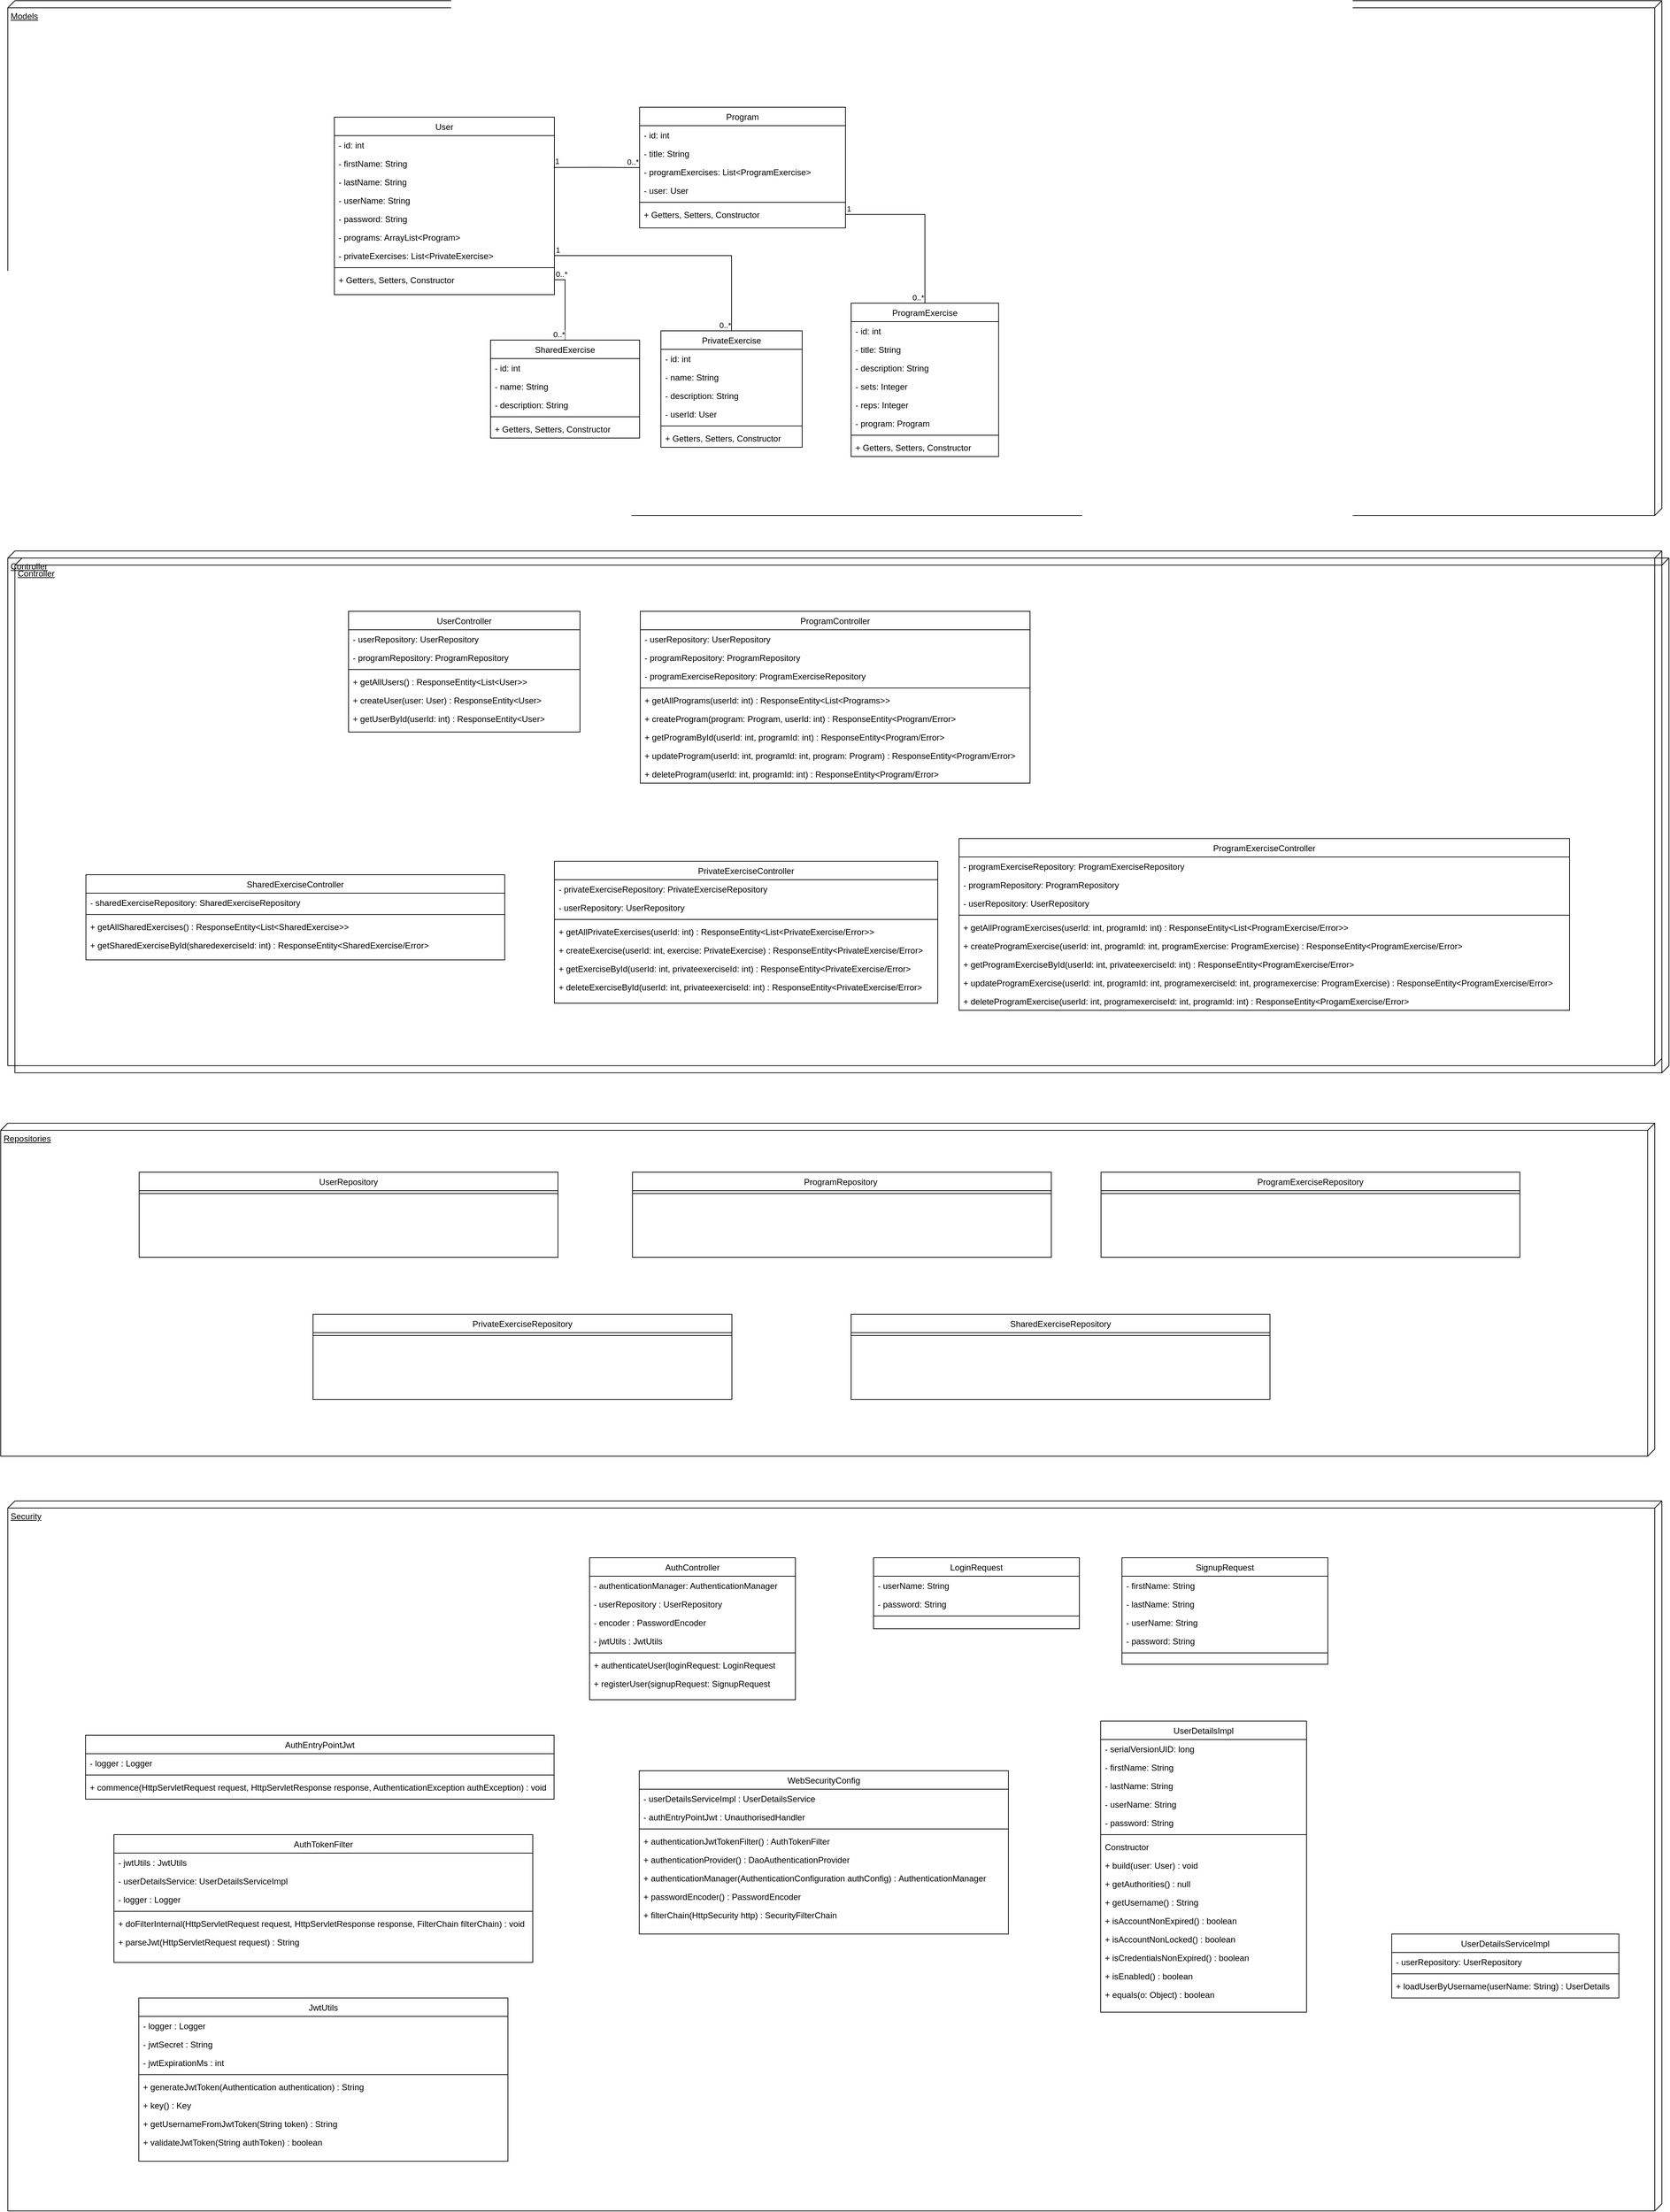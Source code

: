 <mxfile version="24.0.7" type="device">
  <diagram id="C5RBs43oDa-KdzZeNtuy" name="Page-1">
    <mxGraphModel dx="6616" dy="3435" grid="1" gridSize="10" guides="1" tooltips="1" connect="1" arrows="1" fold="1" page="1" pageScale="1" pageWidth="827" pageHeight="1169" math="0" shadow="0">
      <root>
        <mxCell id="WIyWlLk6GJQsqaUBKTNV-0" />
        <mxCell id="WIyWlLk6GJQsqaUBKTNV-1" parent="WIyWlLk6GJQsqaUBKTNV-0" />
        <mxCell id="6sqb8Nlc75joxf_BStCn-27" value="Controller" style="verticalAlign=top;align=left;spacingTop=8;spacingLeft=2;spacingRight=12;shape=cube;size=10;direction=south;fontStyle=4;html=1;whiteSpace=wrap;gradientColor=none;fillColor=none;" parent="WIyWlLk6GJQsqaUBKTNV-1" vertex="1">
          <mxGeometry x="-510" y="585" width="2330" height="725" as="geometry" />
        </mxCell>
        <mxCell id="zkfFHV4jXpPFQw0GAbJ--0" value="User" style="swimlane;fontStyle=0;align=center;verticalAlign=top;childLayout=stackLayout;horizontal=1;startSize=26;horizontalStack=0;resizeParent=1;resizeLast=0;collapsible=1;marginBottom=0;rounded=0;shadow=0;strokeWidth=1;" parent="WIyWlLk6GJQsqaUBKTNV-1" vertex="1">
          <mxGeometry x="-50" y="-26" width="310" height="250" as="geometry">
            <mxRectangle x="230" y="140" width="160" height="26" as="alternateBounds" />
          </mxGeometry>
        </mxCell>
        <mxCell id="7rGutO4EPjrT6Qz96lh6-9" value="- id: int" style="text;align=left;verticalAlign=top;spacingLeft=4;spacingRight=4;overflow=hidden;rotatable=0;points=[[0,0.5],[1,0.5]];portConstraint=eastwest;" vertex="1" parent="zkfFHV4jXpPFQw0GAbJ--0">
          <mxGeometry y="26" width="310" height="26" as="geometry" />
        </mxCell>
        <mxCell id="7rGutO4EPjrT6Qz96lh6-13" value="- firstName: String" style="text;align=left;verticalAlign=top;spacingLeft=4;spacingRight=4;overflow=hidden;rotatable=0;points=[[0,0.5],[1,0.5]];portConstraint=eastwest;" vertex="1" parent="zkfFHV4jXpPFQw0GAbJ--0">
          <mxGeometry y="52" width="310" height="26" as="geometry" />
        </mxCell>
        <mxCell id="7rGutO4EPjrT6Qz96lh6-14" value="- lastName: String" style="text;align=left;verticalAlign=top;spacingLeft=4;spacingRight=4;overflow=hidden;rotatable=0;points=[[0,0.5],[1,0.5]];portConstraint=eastwest;" vertex="1" parent="zkfFHV4jXpPFQw0GAbJ--0">
          <mxGeometry y="78" width="310" height="26" as="geometry" />
        </mxCell>
        <mxCell id="6sqb8Nlc75joxf_BStCn-1" value="- userName: String" style="text;align=left;verticalAlign=top;spacingLeft=4;spacingRight=4;overflow=hidden;rotatable=0;points=[[0,0.5],[1,0.5]];portConstraint=eastwest;" parent="zkfFHV4jXpPFQw0GAbJ--0" vertex="1">
          <mxGeometry y="104" width="310" height="26" as="geometry" />
        </mxCell>
        <mxCell id="6sqb8Nlc75joxf_BStCn-2" value="- password: String" style="text;align=left;verticalAlign=top;spacingLeft=4;spacingRight=4;overflow=hidden;rotatable=0;points=[[0,0.5],[1,0.5]];portConstraint=eastwest;rounded=0;shadow=0;html=0;" parent="zkfFHV4jXpPFQw0GAbJ--0" vertex="1">
          <mxGeometry y="130" width="310" height="26" as="geometry" />
        </mxCell>
        <mxCell id="zkfFHV4jXpPFQw0GAbJ--2" value="- programs: ArrayList&lt;Program&gt;" style="text;align=left;verticalAlign=top;spacingLeft=4;spacingRight=4;overflow=hidden;rotatable=0;points=[[0,0.5],[1,0.5]];portConstraint=eastwest;rounded=0;shadow=0;html=0;" parent="zkfFHV4jXpPFQw0GAbJ--0" vertex="1">
          <mxGeometry y="156" width="310" height="26" as="geometry" />
        </mxCell>
        <mxCell id="6sqb8Nlc75joxf_BStCn-5" value="- privateExercises: List&lt;PrivateExercise&gt;" style="text;align=left;verticalAlign=top;spacingLeft=4;spacingRight=4;overflow=hidden;rotatable=0;points=[[0,0.5],[1,0.5]];portConstraint=eastwest;rounded=0;shadow=0;html=0;" parent="zkfFHV4jXpPFQw0GAbJ--0" vertex="1">
          <mxGeometry y="182" width="310" height="26" as="geometry" />
        </mxCell>
        <mxCell id="zkfFHV4jXpPFQw0GAbJ--4" value="" style="line;html=1;strokeWidth=1;align=left;verticalAlign=middle;spacingTop=-1;spacingLeft=3;spacingRight=3;rotatable=0;labelPosition=right;points=[];portConstraint=eastwest;" parent="zkfFHV4jXpPFQw0GAbJ--0" vertex="1">
          <mxGeometry y="208" width="310" height="8" as="geometry" />
        </mxCell>
        <mxCell id="zkfFHV4jXpPFQw0GAbJ--5" value="+ Getters, Setters, Constructor" style="text;align=left;verticalAlign=top;spacingLeft=4;spacingRight=4;overflow=hidden;rotatable=0;points=[[0,0.5],[1,0.5]];portConstraint=eastwest;" parent="zkfFHV4jXpPFQw0GAbJ--0" vertex="1">
          <mxGeometry y="216" width="310" height="26" as="geometry" />
        </mxCell>
        <mxCell id="zkfFHV4jXpPFQw0GAbJ--6" value="PrivateExercise" style="swimlane;fontStyle=0;align=center;verticalAlign=top;childLayout=stackLayout;horizontal=1;startSize=26;horizontalStack=0;resizeParent=1;resizeLast=0;collapsible=1;marginBottom=0;rounded=0;shadow=0;strokeWidth=1;" parent="WIyWlLk6GJQsqaUBKTNV-1" vertex="1">
          <mxGeometry x="410" y="275" width="199" height="164" as="geometry">
            <mxRectangle x="130" y="380" width="160" height="26" as="alternateBounds" />
          </mxGeometry>
        </mxCell>
        <mxCell id="7rGutO4EPjrT6Qz96lh6-5" value="- id: int" style="text;align=left;verticalAlign=top;spacingLeft=4;spacingRight=4;overflow=hidden;rotatable=0;points=[[0,0.5],[1,0.5]];portConstraint=eastwest;" vertex="1" parent="zkfFHV4jXpPFQw0GAbJ--6">
          <mxGeometry y="26" width="199" height="26" as="geometry" />
        </mxCell>
        <mxCell id="6sqb8Nlc75joxf_BStCn-17" value="- name: String" style="text;align=left;verticalAlign=top;spacingLeft=4;spacingRight=4;overflow=hidden;rotatable=0;points=[[0,0.5],[1,0.5]];portConstraint=eastwest;" parent="zkfFHV4jXpPFQw0GAbJ--6" vertex="1">
          <mxGeometry y="52" width="199" height="26" as="geometry" />
        </mxCell>
        <mxCell id="6sqb8Nlc75joxf_BStCn-18" value="- description: String" style="text;align=left;verticalAlign=top;spacingLeft=4;spacingRight=4;overflow=hidden;rotatable=0;points=[[0,0.5],[1,0.5]];portConstraint=eastwest;" parent="zkfFHV4jXpPFQw0GAbJ--6" vertex="1">
          <mxGeometry y="78" width="199" height="26" as="geometry" />
        </mxCell>
        <mxCell id="7rGutO4EPjrT6Qz96lh6-10" value="- userId: User" style="text;align=left;verticalAlign=top;spacingLeft=4;spacingRight=4;overflow=hidden;rotatable=0;points=[[0,0.5],[1,0.5]];portConstraint=eastwest;" vertex="1" parent="zkfFHV4jXpPFQw0GAbJ--6">
          <mxGeometry y="104" width="199" height="26" as="geometry" />
        </mxCell>
        <mxCell id="zkfFHV4jXpPFQw0GAbJ--9" value="" style="line;html=1;strokeWidth=1;align=left;verticalAlign=middle;spacingTop=-1;spacingLeft=3;spacingRight=3;rotatable=0;labelPosition=right;points=[];portConstraint=eastwest;" parent="zkfFHV4jXpPFQw0GAbJ--6" vertex="1">
          <mxGeometry y="130" width="199" height="8" as="geometry" />
        </mxCell>
        <mxCell id="zkfFHV4jXpPFQw0GAbJ--11" value="+ Getters, Setters, Constructor" style="text;align=left;verticalAlign=top;spacingLeft=4;spacingRight=4;overflow=hidden;rotatable=0;points=[[0,0.5],[1,0.5]];portConstraint=eastwest;" parent="zkfFHV4jXpPFQw0GAbJ--6" vertex="1">
          <mxGeometry y="138" width="199" height="26" as="geometry" />
        </mxCell>
        <mxCell id="zkfFHV4jXpPFQw0GAbJ--13" value="ProgramExercise" style="swimlane;fontStyle=0;align=center;verticalAlign=top;childLayout=stackLayout;horizontal=1;startSize=26;horizontalStack=0;resizeParent=1;resizeLast=0;collapsible=1;marginBottom=0;rounded=0;shadow=0;strokeWidth=1;" parent="WIyWlLk6GJQsqaUBKTNV-1" vertex="1">
          <mxGeometry x="678" y="236" width="207.75" height="216" as="geometry">
            <mxRectangle x="340" y="380" width="170" height="26" as="alternateBounds" />
          </mxGeometry>
        </mxCell>
        <mxCell id="7rGutO4EPjrT6Qz96lh6-7" value="- id: int" style="text;align=left;verticalAlign=top;spacingLeft=4;spacingRight=4;overflow=hidden;rotatable=0;points=[[0,0.5],[1,0.5]];portConstraint=eastwest;" vertex="1" parent="zkfFHV4jXpPFQw0GAbJ--13">
          <mxGeometry y="26" width="207.75" height="26" as="geometry" />
        </mxCell>
        <mxCell id="zkfFHV4jXpPFQw0GAbJ--14" value="- title: String" style="text;align=left;verticalAlign=top;spacingLeft=4;spacingRight=4;overflow=hidden;rotatable=0;points=[[0,0.5],[1,0.5]];portConstraint=eastwest;" parent="zkfFHV4jXpPFQw0GAbJ--13" vertex="1">
          <mxGeometry y="52" width="207.75" height="26" as="geometry" />
        </mxCell>
        <mxCell id="6sqb8Nlc75joxf_BStCn-10" value="- description: String" style="text;align=left;verticalAlign=top;spacingLeft=4;spacingRight=4;overflow=hidden;rotatable=0;points=[[0,0.5],[1,0.5]];portConstraint=eastwest;" parent="zkfFHV4jXpPFQw0GAbJ--13" vertex="1">
          <mxGeometry y="78" width="207.75" height="26" as="geometry" />
        </mxCell>
        <mxCell id="6sqb8Nlc75joxf_BStCn-9" value="- sets: Integer" style="text;align=left;verticalAlign=top;spacingLeft=4;spacingRight=4;overflow=hidden;rotatable=0;points=[[0,0.5],[1,0.5]];portConstraint=eastwest;" parent="zkfFHV4jXpPFQw0GAbJ--13" vertex="1">
          <mxGeometry y="104" width="207.75" height="26" as="geometry" />
        </mxCell>
        <mxCell id="6sqb8Nlc75joxf_BStCn-8" value="- reps: Integer" style="text;align=left;verticalAlign=top;spacingLeft=4;spacingRight=4;overflow=hidden;rotatable=0;points=[[0,0.5],[1,0.5]];portConstraint=eastwest;" parent="zkfFHV4jXpPFQw0GAbJ--13" vertex="1">
          <mxGeometry y="130" width="207.75" height="26" as="geometry" />
        </mxCell>
        <mxCell id="7rGutO4EPjrT6Qz96lh6-11" value="- program: Program" style="text;align=left;verticalAlign=top;spacingLeft=4;spacingRight=4;overflow=hidden;rotatable=0;points=[[0,0.5],[1,0.5]];portConstraint=eastwest;" vertex="1" parent="zkfFHV4jXpPFQw0GAbJ--13">
          <mxGeometry y="156" width="207.75" height="26" as="geometry" />
        </mxCell>
        <mxCell id="zkfFHV4jXpPFQw0GAbJ--15" value="" style="line;html=1;strokeWidth=1;align=left;verticalAlign=middle;spacingTop=-1;spacingLeft=3;spacingRight=3;rotatable=0;labelPosition=right;points=[];portConstraint=eastwest;" parent="zkfFHV4jXpPFQw0GAbJ--13" vertex="1">
          <mxGeometry y="182" width="207.75" height="8" as="geometry" />
        </mxCell>
        <mxCell id="zkfFHV4jXpPFQw0GAbJ--10" value="+ Getters, Setters, Constructor" style="text;align=left;verticalAlign=top;spacingLeft=4;spacingRight=4;overflow=hidden;rotatable=0;points=[[0,0.5],[1,0.5]];portConstraint=eastwest;fontStyle=0" parent="zkfFHV4jXpPFQw0GAbJ--13" vertex="1">
          <mxGeometry y="190" width="207.75" height="26" as="geometry" />
        </mxCell>
        <mxCell id="zkfFHV4jXpPFQw0GAbJ--17" value="Program" style="swimlane;fontStyle=0;align=center;verticalAlign=top;childLayout=stackLayout;horizontal=1;startSize=26;horizontalStack=0;resizeParent=1;resizeLast=0;collapsible=1;marginBottom=0;rounded=0;shadow=0;strokeWidth=1;" parent="WIyWlLk6GJQsqaUBKTNV-1" vertex="1">
          <mxGeometry x="380" y="-40" width="290" height="170" as="geometry">
            <mxRectangle x="550" y="140" width="160" height="26" as="alternateBounds" />
          </mxGeometry>
        </mxCell>
        <mxCell id="7rGutO4EPjrT6Qz96lh6-8" value="- id: int" style="text;align=left;verticalAlign=top;spacingLeft=4;spacingRight=4;overflow=hidden;rotatable=0;points=[[0,0.5],[1,0.5]];portConstraint=eastwest;rounded=0;shadow=0;html=0;" vertex="1" parent="zkfFHV4jXpPFQw0GAbJ--17">
          <mxGeometry y="26" width="290" height="26" as="geometry" />
        </mxCell>
        <mxCell id="zkfFHV4jXpPFQw0GAbJ--19" value="- title: String" style="text;align=left;verticalAlign=top;spacingLeft=4;spacingRight=4;overflow=hidden;rotatable=0;points=[[0,0.5],[1,0.5]];portConstraint=eastwest;rounded=0;shadow=0;html=0;" parent="zkfFHV4jXpPFQw0GAbJ--17" vertex="1">
          <mxGeometry y="52" width="290" height="26" as="geometry" />
        </mxCell>
        <mxCell id="zkfFHV4jXpPFQw0GAbJ--18" value="- programExercises: List&lt;ProgramExercise&gt;" style="text;align=left;verticalAlign=top;spacingLeft=4;spacingRight=4;overflow=hidden;rotatable=0;points=[[0,0.5],[1,0.5]];portConstraint=eastwest;" parent="zkfFHV4jXpPFQw0GAbJ--17" vertex="1">
          <mxGeometry y="78" width="290" height="26" as="geometry" />
        </mxCell>
        <mxCell id="7rGutO4EPjrT6Qz96lh6-12" value="- user: User" style="text;align=left;verticalAlign=top;spacingLeft=4;spacingRight=4;overflow=hidden;rotatable=0;points=[[0,0.5],[1,0.5]];portConstraint=eastwest;" vertex="1" parent="zkfFHV4jXpPFQw0GAbJ--17">
          <mxGeometry y="104" width="290" height="26" as="geometry" />
        </mxCell>
        <mxCell id="zkfFHV4jXpPFQw0GAbJ--23" value="" style="line;html=1;strokeWidth=1;align=left;verticalAlign=middle;spacingTop=-1;spacingLeft=3;spacingRight=3;rotatable=0;labelPosition=right;points=[];portConstraint=eastwest;" parent="zkfFHV4jXpPFQw0GAbJ--17" vertex="1">
          <mxGeometry y="130" width="290" height="8" as="geometry" />
        </mxCell>
        <mxCell id="zkfFHV4jXpPFQw0GAbJ--24" value="+ Getters, Setters, Constructor" style="text;align=left;verticalAlign=top;spacingLeft=4;spacingRight=4;overflow=hidden;rotatable=0;points=[[0,0.5],[1,0.5]];portConstraint=eastwest;" parent="zkfFHV4jXpPFQw0GAbJ--17" vertex="1">
          <mxGeometry y="138" width="290" height="26" as="geometry" />
        </mxCell>
        <mxCell id="6sqb8Nlc75joxf_BStCn-28" value="UserController" style="swimlane;fontStyle=0;align=center;verticalAlign=top;childLayout=stackLayout;horizontal=1;startSize=26;horizontalStack=0;resizeParent=1;resizeLast=0;collapsible=1;marginBottom=0;rounded=0;shadow=0;strokeWidth=1;" parent="WIyWlLk6GJQsqaUBKTNV-1" vertex="1">
          <mxGeometry x="-30" y="670" width="326" height="170" as="geometry">
            <mxRectangle x="340" y="380" width="170" height="26" as="alternateBounds" />
          </mxGeometry>
        </mxCell>
        <mxCell id="6sqb8Nlc75joxf_BStCn-29" value="- userRepository: UserRepository" style="text;align=left;verticalAlign=top;spacingLeft=4;spacingRight=4;overflow=hidden;rotatable=0;points=[[0,0.5],[1,0.5]];portConstraint=eastwest;" parent="6sqb8Nlc75joxf_BStCn-28" vertex="1">
          <mxGeometry y="26" width="326" height="26" as="geometry" />
        </mxCell>
        <mxCell id="6sqb8Nlc75joxf_BStCn-30" value="- programRepository: ProgramRepository" style="text;align=left;verticalAlign=top;spacingLeft=4;spacingRight=4;overflow=hidden;rotatable=0;points=[[0,0.5],[1,0.5]];portConstraint=eastwest;" parent="6sqb8Nlc75joxf_BStCn-28" vertex="1">
          <mxGeometry y="52" width="326" height="26" as="geometry" />
        </mxCell>
        <mxCell id="6sqb8Nlc75joxf_BStCn-33" value="" style="line;html=1;strokeWidth=1;align=left;verticalAlign=middle;spacingTop=-1;spacingLeft=3;spacingRight=3;rotatable=0;labelPosition=right;points=[];portConstraint=eastwest;" parent="6sqb8Nlc75joxf_BStCn-28" vertex="1">
          <mxGeometry y="78" width="326" height="8" as="geometry" />
        </mxCell>
        <mxCell id="6sqb8Nlc75joxf_BStCn-34" value="+ getAllUsers() : ResponseEntity&lt;List&lt;User&gt;&gt;" style="text;align=left;verticalAlign=top;spacingLeft=4;spacingRight=4;overflow=hidden;rotatable=0;points=[[0,0.5],[1,0.5]];portConstraint=eastwest;fontStyle=0" parent="6sqb8Nlc75joxf_BStCn-28" vertex="1">
          <mxGeometry y="86" width="326" height="26" as="geometry" />
        </mxCell>
        <mxCell id="6sqb8Nlc75joxf_BStCn-36" value="+ createUser(user: User) : ResponseEntity&lt;User&gt;" style="text;align=left;verticalAlign=top;spacingLeft=4;spacingRight=4;overflow=hidden;rotatable=0;points=[[0,0.5],[1,0.5]];portConstraint=eastwest;fontStyle=0" parent="6sqb8Nlc75joxf_BStCn-28" vertex="1">
          <mxGeometry y="112" width="326" height="26" as="geometry" />
        </mxCell>
        <mxCell id="6sqb8Nlc75joxf_BStCn-35" value="+ getUserById(userId: int) : ResponseEntity&lt;User&gt;" style="text;align=left;verticalAlign=top;spacingLeft=4;spacingRight=4;overflow=hidden;rotatable=0;points=[[0,0.5],[1,0.5]];portConstraint=eastwest;fontStyle=0" parent="6sqb8Nlc75joxf_BStCn-28" vertex="1">
          <mxGeometry y="138" width="326" height="26" as="geometry" />
        </mxCell>
        <mxCell id="6sqb8Nlc75joxf_BStCn-41" value="ProgramController" style="swimlane;fontStyle=0;align=center;verticalAlign=top;childLayout=stackLayout;horizontal=1;startSize=26;horizontalStack=0;resizeParent=1;resizeLast=0;collapsible=1;marginBottom=0;rounded=0;shadow=0;strokeWidth=1;" parent="WIyWlLk6GJQsqaUBKTNV-1" vertex="1">
          <mxGeometry x="381" y="670" width="549" height="242" as="geometry">
            <mxRectangle x="340" y="380" width="170" height="26" as="alternateBounds" />
          </mxGeometry>
        </mxCell>
        <mxCell id="7rGutO4EPjrT6Qz96lh6-42" value="- userRepository: UserRepository" style="text;align=left;verticalAlign=top;spacingLeft=4;spacingRight=4;overflow=hidden;rotatable=0;points=[[0,0.5],[1,0.5]];portConstraint=eastwest;" vertex="1" parent="6sqb8Nlc75joxf_BStCn-41">
          <mxGeometry y="26" width="549" height="26" as="geometry" />
        </mxCell>
        <mxCell id="6sqb8Nlc75joxf_BStCn-43" value="- programRepository: ProgramRepository" style="text;align=left;verticalAlign=top;spacingLeft=4;spacingRight=4;overflow=hidden;rotatable=0;points=[[0,0.5],[1,0.5]];portConstraint=eastwest;" parent="6sqb8Nlc75joxf_BStCn-41" vertex="1">
          <mxGeometry y="52" width="549" height="26" as="geometry" />
        </mxCell>
        <mxCell id="6sqb8Nlc75joxf_BStCn-44" value="- programExerciseRepository: ProgramExerciseRepository" style="text;align=left;verticalAlign=top;spacingLeft=4;spacingRight=4;overflow=hidden;rotatable=0;points=[[0,0.5],[1,0.5]];portConstraint=eastwest;" parent="6sqb8Nlc75joxf_BStCn-41" vertex="1">
          <mxGeometry y="78" width="549" height="26" as="geometry" />
        </mxCell>
        <mxCell id="6sqb8Nlc75joxf_BStCn-45" value="" style="line;html=1;strokeWidth=1;align=left;verticalAlign=middle;spacingTop=-1;spacingLeft=3;spacingRight=3;rotatable=0;labelPosition=right;points=[];portConstraint=eastwest;" parent="6sqb8Nlc75joxf_BStCn-41" vertex="1">
          <mxGeometry y="104" width="549" height="8" as="geometry" />
        </mxCell>
        <mxCell id="6sqb8Nlc75joxf_BStCn-46" value="+ getAllPrograms(userId: int) : ResponseEntity&lt;List&lt;Programs&gt;&gt;" style="text;align=left;verticalAlign=top;spacingLeft=4;spacingRight=4;overflow=hidden;rotatable=0;points=[[0,0.5],[1,0.5]];portConstraint=eastwest;fontStyle=0" parent="6sqb8Nlc75joxf_BStCn-41" vertex="1">
          <mxGeometry y="112" width="549" height="26" as="geometry" />
        </mxCell>
        <mxCell id="6sqb8Nlc75joxf_BStCn-47" value="+ createProgram(program: Program, userId: int) : ResponseEntity&lt;Program/Error&gt;" style="text;align=left;verticalAlign=top;spacingLeft=4;spacingRight=4;overflow=hidden;rotatable=0;points=[[0,0.5],[1,0.5]];portConstraint=eastwest;fontStyle=0" parent="6sqb8Nlc75joxf_BStCn-41" vertex="1">
          <mxGeometry y="138" width="549" height="26" as="geometry" />
        </mxCell>
        <mxCell id="6sqb8Nlc75joxf_BStCn-48" value="+ getProgramById(userId: int, programId: int) : ResponseEntity&lt;Program/Error&gt;" style="text;align=left;verticalAlign=top;spacingLeft=4;spacingRight=4;overflow=hidden;rotatable=0;points=[[0,0.5],[1,0.5]];portConstraint=eastwest;fontStyle=0" parent="6sqb8Nlc75joxf_BStCn-41" vertex="1">
          <mxGeometry y="164" width="549" height="26" as="geometry" />
        </mxCell>
        <mxCell id="6sqb8Nlc75joxf_BStCn-49" value="+ updateProgram(userId: int, programId: int, program: Program) : ResponseEntity&lt;Program/Error&gt;" style="text;align=left;verticalAlign=top;spacingLeft=4;spacingRight=4;overflow=hidden;rotatable=0;points=[[0,0.5],[1,0.5]];portConstraint=eastwest;fontStyle=0" parent="6sqb8Nlc75joxf_BStCn-41" vertex="1">
          <mxGeometry y="190" width="549" height="26" as="geometry" />
        </mxCell>
        <mxCell id="6sqb8Nlc75joxf_BStCn-50" value="+ deleteProgram(userId: int, programId: int) : ResponseEntity&lt;Program/Error&gt;" style="text;align=left;verticalAlign=top;spacingLeft=4;spacingRight=4;overflow=hidden;rotatable=0;points=[[0,0.5],[1,0.5]];portConstraint=eastwest;fontStyle=0" parent="6sqb8Nlc75joxf_BStCn-41" vertex="1">
          <mxGeometry y="216" width="549" height="26" as="geometry" />
        </mxCell>
        <mxCell id="6sqb8Nlc75joxf_BStCn-52" value="PrivateExerciseController" style="swimlane;fontStyle=0;align=center;verticalAlign=top;childLayout=stackLayout;horizontal=1;startSize=26;horizontalStack=0;resizeParent=1;resizeLast=0;collapsible=1;marginBottom=0;rounded=0;shadow=0;strokeWidth=1;" parent="WIyWlLk6GJQsqaUBKTNV-1" vertex="1">
          <mxGeometry x="260" y="1022" width="540" height="200" as="geometry">
            <mxRectangle x="340" y="380" width="170" height="26" as="alternateBounds" />
          </mxGeometry>
        </mxCell>
        <mxCell id="6sqb8Nlc75joxf_BStCn-55" value="- privateExerciseRepository: PrivateExerciseRepository" style="text;align=left;verticalAlign=top;spacingLeft=4;spacingRight=4;overflow=hidden;rotatable=0;points=[[0,0.5],[1,0.5]];portConstraint=eastwest;" parent="6sqb8Nlc75joxf_BStCn-52" vertex="1">
          <mxGeometry y="26" width="540" height="26" as="geometry" />
        </mxCell>
        <mxCell id="6sqb8Nlc75joxf_BStCn-53" value="- userRepository: UserRepository" style="text;align=left;verticalAlign=top;spacingLeft=4;spacingRight=4;overflow=hidden;rotatable=0;points=[[0,0.5],[1,0.5]];portConstraint=eastwest;" parent="6sqb8Nlc75joxf_BStCn-52" vertex="1">
          <mxGeometry y="52" width="540" height="26" as="geometry" />
        </mxCell>
        <mxCell id="6sqb8Nlc75joxf_BStCn-56" value="" style="line;html=1;strokeWidth=1;align=left;verticalAlign=middle;spacingTop=-1;spacingLeft=3;spacingRight=3;rotatable=0;labelPosition=right;points=[];portConstraint=eastwest;" parent="6sqb8Nlc75joxf_BStCn-52" vertex="1">
          <mxGeometry y="78" width="540" height="8" as="geometry" />
        </mxCell>
        <mxCell id="6sqb8Nlc75joxf_BStCn-57" value="+ getAllPrivateExercises(userId: int) : ResponseEntity&lt;List&lt;PrivateExercise/Error&gt;&gt;" style="text;align=left;verticalAlign=top;spacingLeft=4;spacingRight=4;overflow=hidden;rotatable=0;points=[[0,0.5],[1,0.5]];portConstraint=eastwest;fontStyle=0" parent="6sqb8Nlc75joxf_BStCn-52" vertex="1">
          <mxGeometry y="86" width="540" height="26" as="geometry" />
        </mxCell>
        <mxCell id="6sqb8Nlc75joxf_BStCn-62" value="+ createExercise(userId: int, exercise: PrivateExercise) : ResponseEntity&lt;PrivateExercise/Error&gt;" style="text;align=left;verticalAlign=top;spacingLeft=4;spacingRight=4;overflow=hidden;rotatable=0;points=[[0,0.5],[1,0.5]];portConstraint=eastwest;fontStyle=0" parent="6sqb8Nlc75joxf_BStCn-52" vertex="1">
          <mxGeometry y="112" width="540" height="26" as="geometry" />
        </mxCell>
        <mxCell id="6sqb8Nlc75joxf_BStCn-63" value="+ getExerciseById(userId: int, privateexerciseId: int) : ResponseEntity&lt;PrivateExercise/Error&gt;" style="text;align=left;verticalAlign=top;spacingLeft=4;spacingRight=4;overflow=hidden;rotatable=0;points=[[0,0.5],[1,0.5]];portConstraint=eastwest;fontStyle=0" parent="6sqb8Nlc75joxf_BStCn-52" vertex="1">
          <mxGeometry y="138" width="540" height="26" as="geometry" />
        </mxCell>
        <mxCell id="6sqb8Nlc75joxf_BStCn-59" value="+ deleteExerciseById(userId: int, privateexerciseId: int) : ResponseEntity&lt;PrivateExercise/Error&gt;" style="text;align=left;verticalAlign=top;spacingLeft=4;spacingRight=4;overflow=hidden;rotatable=0;points=[[0,0.5],[1,0.5]];portConstraint=eastwest;fontStyle=0" parent="6sqb8Nlc75joxf_BStCn-52" vertex="1">
          <mxGeometry y="164" width="540" height="26" as="geometry" />
        </mxCell>
        <mxCell id="7rGutO4EPjrT6Qz96lh6-0" value="SharedExercise" style="swimlane;fontStyle=0;align=center;verticalAlign=top;childLayout=stackLayout;horizontal=1;startSize=26;horizontalStack=0;resizeParent=1;resizeLast=0;collapsible=1;marginBottom=0;rounded=0;shadow=0;strokeWidth=1;" vertex="1" parent="WIyWlLk6GJQsqaUBKTNV-1">
          <mxGeometry x="170" y="288" width="210" height="138" as="geometry">
            <mxRectangle x="130" y="380" width="160" height="26" as="alternateBounds" />
          </mxGeometry>
        </mxCell>
        <mxCell id="7rGutO4EPjrT6Qz96lh6-6" value="- id: int" style="text;align=left;verticalAlign=top;spacingLeft=4;spacingRight=4;overflow=hidden;rotatable=0;points=[[0,0.5],[1,0.5]];portConstraint=eastwest;" vertex="1" parent="7rGutO4EPjrT6Qz96lh6-0">
          <mxGeometry y="26" width="210" height="26" as="geometry" />
        </mxCell>
        <mxCell id="7rGutO4EPjrT6Qz96lh6-1" value="- name: String" style="text;align=left;verticalAlign=top;spacingLeft=4;spacingRight=4;overflow=hidden;rotatable=0;points=[[0,0.5],[1,0.5]];portConstraint=eastwest;" vertex="1" parent="7rGutO4EPjrT6Qz96lh6-0">
          <mxGeometry y="52" width="210" height="26" as="geometry" />
        </mxCell>
        <mxCell id="7rGutO4EPjrT6Qz96lh6-2" value="- description: String" style="text;align=left;verticalAlign=top;spacingLeft=4;spacingRight=4;overflow=hidden;rotatable=0;points=[[0,0.5],[1,0.5]];portConstraint=eastwest;" vertex="1" parent="7rGutO4EPjrT6Qz96lh6-0">
          <mxGeometry y="78" width="210" height="26" as="geometry" />
        </mxCell>
        <mxCell id="7rGutO4EPjrT6Qz96lh6-3" value="" style="line;html=1;strokeWidth=1;align=left;verticalAlign=middle;spacingTop=-1;spacingLeft=3;spacingRight=3;rotatable=0;labelPosition=right;points=[];portConstraint=eastwest;" vertex="1" parent="7rGutO4EPjrT6Qz96lh6-0">
          <mxGeometry y="104" width="210" height="8" as="geometry" />
        </mxCell>
        <mxCell id="7rGutO4EPjrT6Qz96lh6-4" value="+ Getters, Setters, Constructor" style="text;align=left;verticalAlign=top;spacingLeft=4;spacingRight=4;overflow=hidden;rotatable=0;points=[[0,0.5],[1,0.5]];portConstraint=eastwest;" vertex="1" parent="7rGutO4EPjrT6Qz96lh6-0">
          <mxGeometry y="112" width="210" height="26" as="geometry" />
        </mxCell>
        <mxCell id="7rGutO4EPjrT6Qz96lh6-16" value="" style="endArrow=none;html=1;edgeStyle=orthogonalEdgeStyle;rounded=0;exitX=0.997;exitY=0.724;exitDx=0;exitDy=0;exitPerimeter=0;" edge="1" parent="WIyWlLk6GJQsqaUBKTNV-1" source="7rGutO4EPjrT6Qz96lh6-13" target="zkfFHV4jXpPFQw0GAbJ--17">
          <mxGeometry relative="1" as="geometry">
            <mxPoint x="270" y="18.58" as="sourcePoint" />
            <mxPoint x="430" y="18.58" as="targetPoint" />
          </mxGeometry>
        </mxCell>
        <mxCell id="7rGutO4EPjrT6Qz96lh6-17" value="1" style="edgeLabel;resizable=0;html=1;align=left;verticalAlign=bottom;" connectable="0" vertex="1" parent="7rGutO4EPjrT6Qz96lh6-16">
          <mxGeometry x="-1" relative="1" as="geometry" />
        </mxCell>
        <mxCell id="7rGutO4EPjrT6Qz96lh6-18" value="0..*" style="edgeLabel;resizable=0;html=1;align=right;verticalAlign=bottom;" connectable="0" vertex="1" parent="7rGutO4EPjrT6Qz96lh6-16">
          <mxGeometry x="1" relative="1" as="geometry" />
        </mxCell>
        <mxCell id="7rGutO4EPjrT6Qz96lh6-19" value="" style="endArrow=none;html=1;edgeStyle=orthogonalEdgeStyle;rounded=0;exitX=1;exitY=0.5;exitDx=0;exitDy=0;" edge="1" parent="WIyWlLk6GJQsqaUBKTNV-1" source="6sqb8Nlc75joxf_BStCn-5" target="zkfFHV4jXpPFQw0GAbJ--6">
          <mxGeometry relative="1" as="geometry">
            <mxPoint x="220" y="184" as="sourcePoint" />
            <mxPoint x="311.5" y="304" as="targetPoint" />
          </mxGeometry>
        </mxCell>
        <mxCell id="7rGutO4EPjrT6Qz96lh6-20" value="1" style="edgeLabel;resizable=0;html=1;align=left;verticalAlign=bottom;" connectable="0" vertex="1" parent="7rGutO4EPjrT6Qz96lh6-19">
          <mxGeometry x="-1" relative="1" as="geometry" />
        </mxCell>
        <mxCell id="7rGutO4EPjrT6Qz96lh6-21" value="0..*" style="edgeLabel;resizable=0;html=1;align=right;verticalAlign=bottom;" connectable="0" vertex="1" parent="7rGutO4EPjrT6Qz96lh6-19">
          <mxGeometry x="1" relative="1" as="geometry" />
        </mxCell>
        <mxCell id="7rGutO4EPjrT6Qz96lh6-22" value="" style="endArrow=none;html=1;edgeStyle=orthogonalEdgeStyle;rounded=0;exitX=1;exitY=0.5;exitDx=0;exitDy=0;" edge="1" parent="WIyWlLk6GJQsqaUBKTNV-1" source="zkfFHV4jXpPFQw0GAbJ--24" target="zkfFHV4jXpPFQw0GAbJ--13">
          <mxGeometry relative="1" as="geometry">
            <mxPoint x="420" y="184" as="sourcePoint" />
            <mxPoint x="450" y="369" as="targetPoint" />
          </mxGeometry>
        </mxCell>
        <mxCell id="7rGutO4EPjrT6Qz96lh6-23" value="1" style="edgeLabel;resizable=0;html=1;align=left;verticalAlign=bottom;" connectable="0" vertex="1" parent="7rGutO4EPjrT6Qz96lh6-22">
          <mxGeometry x="-1" relative="1" as="geometry" />
        </mxCell>
        <mxCell id="7rGutO4EPjrT6Qz96lh6-24" value="0..*" style="edgeLabel;resizable=0;html=1;align=right;verticalAlign=bottom;" connectable="0" vertex="1" parent="7rGutO4EPjrT6Qz96lh6-22">
          <mxGeometry x="1" relative="1" as="geometry" />
        </mxCell>
        <mxCell id="7rGutO4EPjrT6Qz96lh6-28" value="" style="endArrow=none;html=1;edgeStyle=orthogonalEdgeStyle;rounded=0;exitX=1;exitY=0.5;exitDx=0;exitDy=0;entryX=0.5;entryY=0;entryDx=0;entryDy=0;" edge="1" parent="WIyWlLk6GJQsqaUBKTNV-1" source="zkfFHV4jXpPFQw0GAbJ--5" target="7rGutO4EPjrT6Qz96lh6-0">
          <mxGeometry relative="1" as="geometry">
            <mxPoint x="-169.5" y="124" as="sourcePoint" />
            <mxPoint x="-139.5" y="309" as="targetPoint" />
          </mxGeometry>
        </mxCell>
        <mxCell id="7rGutO4EPjrT6Qz96lh6-29" value="0..*" style="edgeLabel;resizable=0;html=1;align=left;verticalAlign=bottom;" connectable="0" vertex="1" parent="7rGutO4EPjrT6Qz96lh6-28">
          <mxGeometry x="-1" relative="1" as="geometry" />
        </mxCell>
        <mxCell id="7rGutO4EPjrT6Qz96lh6-30" value="0..*" style="edgeLabel;resizable=0;html=1;align=right;verticalAlign=bottom;" connectable="0" vertex="1" parent="7rGutO4EPjrT6Qz96lh6-28">
          <mxGeometry x="1" relative="1" as="geometry" />
        </mxCell>
        <mxCell id="7rGutO4EPjrT6Qz96lh6-53" value="SharedExerciseController" style="swimlane;fontStyle=0;align=center;verticalAlign=top;childLayout=stackLayout;horizontal=1;startSize=26;horizontalStack=0;resizeParent=1;resizeLast=0;collapsible=1;marginBottom=0;rounded=0;shadow=0;strokeWidth=1;" vertex="1" parent="WIyWlLk6GJQsqaUBKTNV-1">
          <mxGeometry x="-400" y="1041" width="590" height="120" as="geometry">
            <mxRectangle x="340" y="380" width="170" height="26" as="alternateBounds" />
          </mxGeometry>
        </mxCell>
        <mxCell id="7rGutO4EPjrT6Qz96lh6-54" value="- sharedExerciseRepository: SharedExerciseRepository" style="text;align=left;verticalAlign=top;spacingLeft=4;spacingRight=4;overflow=hidden;rotatable=0;points=[[0,0.5],[1,0.5]];portConstraint=eastwest;" vertex="1" parent="7rGutO4EPjrT6Qz96lh6-53">
          <mxGeometry y="26" width="590" height="26" as="geometry" />
        </mxCell>
        <mxCell id="7rGutO4EPjrT6Qz96lh6-56" value="" style="line;html=1;strokeWidth=1;align=left;verticalAlign=middle;spacingTop=-1;spacingLeft=3;spacingRight=3;rotatable=0;labelPosition=right;points=[];portConstraint=eastwest;" vertex="1" parent="7rGutO4EPjrT6Qz96lh6-53">
          <mxGeometry y="52" width="590" height="8" as="geometry" />
        </mxCell>
        <mxCell id="7rGutO4EPjrT6Qz96lh6-57" value="+ getAllSharedExercises() : ResponseEntity&lt;List&lt;SharedExercise&gt;&gt;" style="text;align=left;verticalAlign=top;spacingLeft=4;spacingRight=4;overflow=hidden;rotatable=0;points=[[0,0.5],[1,0.5]];portConstraint=eastwest;fontStyle=0" vertex="1" parent="7rGutO4EPjrT6Qz96lh6-53">
          <mxGeometry y="60" width="590" height="26" as="geometry" />
        </mxCell>
        <mxCell id="7rGutO4EPjrT6Qz96lh6-59" value="+ getSharedExerciseById(sharedexerciseId: int) : ResponseEntity&lt;SharedExercise/Error&gt;" style="text;align=left;verticalAlign=top;spacingLeft=4;spacingRight=4;overflow=hidden;rotatable=0;points=[[0,0.5],[1,0.5]];portConstraint=eastwest;fontStyle=0" vertex="1" parent="7rGutO4EPjrT6Qz96lh6-53">
          <mxGeometry y="86" width="590" height="26" as="geometry" />
        </mxCell>
        <mxCell id="7rGutO4EPjrT6Qz96lh6-61" value="ProgramExerciseController" style="swimlane;fontStyle=0;align=center;verticalAlign=top;childLayout=stackLayout;horizontal=1;startSize=26;horizontalStack=0;resizeParent=1;resizeLast=0;collapsible=1;marginBottom=0;rounded=0;shadow=0;strokeWidth=1;" vertex="1" parent="WIyWlLk6GJQsqaUBKTNV-1">
          <mxGeometry x="830" y="990" width="860" height="242" as="geometry">
            <mxRectangle x="340" y="380" width="170" height="26" as="alternateBounds" />
          </mxGeometry>
        </mxCell>
        <mxCell id="7rGutO4EPjrT6Qz96lh6-62" value="- programExerciseRepository: ProgramExerciseRepository" style="text;align=left;verticalAlign=top;spacingLeft=4;spacingRight=4;overflow=hidden;rotatable=0;points=[[0,0.5],[1,0.5]];portConstraint=eastwest;" vertex="1" parent="7rGutO4EPjrT6Qz96lh6-61">
          <mxGeometry y="26" width="860" height="26" as="geometry" />
        </mxCell>
        <mxCell id="7rGutO4EPjrT6Qz96lh6-69" value="- programRepository: ProgramRepository" style="text;align=left;verticalAlign=top;spacingLeft=4;spacingRight=4;overflow=hidden;rotatable=0;points=[[0,0.5],[1,0.5]];portConstraint=eastwest;" vertex="1" parent="7rGutO4EPjrT6Qz96lh6-61">
          <mxGeometry y="52" width="860" height="26" as="geometry" />
        </mxCell>
        <mxCell id="7rGutO4EPjrT6Qz96lh6-63" value="- userRepository: UserRepository" style="text;align=left;verticalAlign=top;spacingLeft=4;spacingRight=4;overflow=hidden;rotatable=0;points=[[0,0.5],[1,0.5]];portConstraint=eastwest;" vertex="1" parent="7rGutO4EPjrT6Qz96lh6-61">
          <mxGeometry y="78" width="860" height="26" as="geometry" />
        </mxCell>
        <mxCell id="7rGutO4EPjrT6Qz96lh6-64" value="" style="line;html=1;strokeWidth=1;align=left;verticalAlign=middle;spacingTop=-1;spacingLeft=3;spacingRight=3;rotatable=0;labelPosition=right;points=[];portConstraint=eastwest;" vertex="1" parent="7rGutO4EPjrT6Qz96lh6-61">
          <mxGeometry y="104" width="860" height="8" as="geometry" />
        </mxCell>
        <mxCell id="7rGutO4EPjrT6Qz96lh6-65" value="+ getAllProgramExercises(userId: int, programId: int) : ResponseEntity&lt;List&lt;ProgramExercise/Error&gt;&gt;" style="text;align=left;verticalAlign=top;spacingLeft=4;spacingRight=4;overflow=hidden;rotatable=0;points=[[0,0.5],[1,0.5]];portConstraint=eastwest;fontStyle=0" vertex="1" parent="7rGutO4EPjrT6Qz96lh6-61">
          <mxGeometry y="112" width="860" height="26" as="geometry" />
        </mxCell>
        <mxCell id="7rGutO4EPjrT6Qz96lh6-66" value="+ createProgramExercise(userId: int, programId: int, programExercise: ProgramExercise) : ResponseEntity&lt;ProgramExercise/Error&gt;" style="text;align=left;verticalAlign=top;spacingLeft=4;spacingRight=4;overflow=hidden;rotatable=0;points=[[0,0.5],[1,0.5]];portConstraint=eastwest;fontStyle=0" vertex="1" parent="7rGutO4EPjrT6Qz96lh6-61">
          <mxGeometry y="138" width="860" height="26" as="geometry" />
        </mxCell>
        <mxCell id="7rGutO4EPjrT6Qz96lh6-67" value="+ getProgramExerciseById(userId: int, privateexerciseId: int) : ResponseEntity&lt;ProgramExercise/Error&gt;" style="text;align=left;verticalAlign=top;spacingLeft=4;spacingRight=4;overflow=hidden;rotatable=0;points=[[0,0.5],[1,0.5]];portConstraint=eastwest;fontStyle=0" vertex="1" parent="7rGutO4EPjrT6Qz96lh6-61">
          <mxGeometry y="164" width="860" height="26" as="geometry" />
        </mxCell>
        <mxCell id="7rGutO4EPjrT6Qz96lh6-70" value="+ updateProgramExercise(userId: int, programId: int, programexerciseId: int, programexercise: ProgramExercise) : ResponseEntity&lt;ProgramExercise/Error&gt;" style="text;align=left;verticalAlign=top;spacingLeft=4;spacingRight=4;overflow=hidden;rotatable=0;points=[[0,0.5],[1,0.5]];portConstraint=eastwest;fontStyle=0" vertex="1" parent="7rGutO4EPjrT6Qz96lh6-61">
          <mxGeometry y="190" width="860" height="26" as="geometry" />
        </mxCell>
        <mxCell id="7rGutO4EPjrT6Qz96lh6-68" value="+ deleteProgramExercise(userId: int, programexerciseId: int, programId: int) : ResponseEntity&lt;ProgamExercise/Error&gt;" style="text;align=left;verticalAlign=top;spacingLeft=4;spacingRight=4;overflow=hidden;rotatable=0;points=[[0,0.5],[1,0.5]];portConstraint=eastwest;fontStyle=0" vertex="1" parent="7rGutO4EPjrT6Qz96lh6-61">
          <mxGeometry y="216" width="860" height="26" as="geometry" />
        </mxCell>
        <mxCell id="7rGutO4EPjrT6Qz96lh6-71" value="AuthController" style="swimlane;fontStyle=0;align=center;verticalAlign=top;childLayout=stackLayout;horizontal=1;startSize=26;horizontalStack=0;resizeParent=1;resizeLast=0;collapsible=1;marginBottom=0;rounded=0;shadow=0;strokeWidth=1;" vertex="1" parent="WIyWlLk6GJQsqaUBKTNV-1">
          <mxGeometry x="309.5" y="2003" width="290" height="200" as="geometry">
            <mxRectangle x="550" y="140" width="160" height="26" as="alternateBounds" />
          </mxGeometry>
        </mxCell>
        <mxCell id="7rGutO4EPjrT6Qz96lh6-72" value="- authenticationManager: AuthenticationManager" style="text;align=left;verticalAlign=top;spacingLeft=4;spacingRight=4;overflow=hidden;rotatable=0;points=[[0,0.5],[1,0.5]];portConstraint=eastwest;rounded=0;shadow=0;html=0;" vertex="1" parent="7rGutO4EPjrT6Qz96lh6-71">
          <mxGeometry y="26" width="290" height="26" as="geometry" />
        </mxCell>
        <mxCell id="7rGutO4EPjrT6Qz96lh6-73" value="- userRepository : UserRepository" style="text;align=left;verticalAlign=top;spacingLeft=4;spacingRight=4;overflow=hidden;rotatable=0;points=[[0,0.5],[1,0.5]];portConstraint=eastwest;rounded=0;shadow=0;html=0;" vertex="1" parent="7rGutO4EPjrT6Qz96lh6-71">
          <mxGeometry y="52" width="290" height="26" as="geometry" />
        </mxCell>
        <mxCell id="7rGutO4EPjrT6Qz96lh6-74" value="- encoder : PasswordEncoder" style="text;align=left;verticalAlign=top;spacingLeft=4;spacingRight=4;overflow=hidden;rotatable=0;points=[[0,0.5],[1,0.5]];portConstraint=eastwest;" vertex="1" parent="7rGutO4EPjrT6Qz96lh6-71">
          <mxGeometry y="78" width="290" height="26" as="geometry" />
        </mxCell>
        <mxCell id="7rGutO4EPjrT6Qz96lh6-75" value="- jwtUtils : JwtUtils" style="text;align=left;verticalAlign=top;spacingLeft=4;spacingRight=4;overflow=hidden;rotatable=0;points=[[0,0.5],[1,0.5]];portConstraint=eastwest;" vertex="1" parent="7rGutO4EPjrT6Qz96lh6-71">
          <mxGeometry y="104" width="290" height="26" as="geometry" />
        </mxCell>
        <mxCell id="7rGutO4EPjrT6Qz96lh6-76" value="" style="line;html=1;strokeWidth=1;align=left;verticalAlign=middle;spacingTop=-1;spacingLeft=3;spacingRight=3;rotatable=0;labelPosition=right;points=[];portConstraint=eastwest;" vertex="1" parent="7rGutO4EPjrT6Qz96lh6-71">
          <mxGeometry y="130" width="290" height="8" as="geometry" />
        </mxCell>
        <mxCell id="7rGutO4EPjrT6Qz96lh6-77" value="+ authenticateUser(loginRequest: LoginRequest" style="text;align=left;verticalAlign=top;spacingLeft=4;spacingRight=4;overflow=hidden;rotatable=0;points=[[0,0.5],[1,0.5]];portConstraint=eastwest;" vertex="1" parent="7rGutO4EPjrT6Qz96lh6-71">
          <mxGeometry y="138" width="290" height="26" as="geometry" />
        </mxCell>
        <mxCell id="7rGutO4EPjrT6Qz96lh6-78" value="+ registerUser(signupRequest: SignupRequest" style="text;align=left;verticalAlign=top;spacingLeft=4;spacingRight=4;overflow=hidden;rotatable=0;points=[[0,0.5],[1,0.5]];portConstraint=eastwest;" vertex="1" parent="7rGutO4EPjrT6Qz96lh6-71">
          <mxGeometry y="164" width="290" height="26" as="geometry" />
        </mxCell>
        <mxCell id="7rGutO4EPjrT6Qz96lh6-79" value="LoginRequest" style="swimlane;fontStyle=0;align=center;verticalAlign=top;childLayout=stackLayout;horizontal=1;startSize=26;horizontalStack=0;resizeParent=1;resizeLast=0;collapsible=1;marginBottom=0;rounded=0;shadow=0;strokeWidth=1;" vertex="1" parent="WIyWlLk6GJQsqaUBKTNV-1">
          <mxGeometry x="709.5" y="2003" width="290" height="100" as="geometry">
            <mxRectangle x="550" y="140" width="160" height="26" as="alternateBounds" />
          </mxGeometry>
        </mxCell>
        <mxCell id="7rGutO4EPjrT6Qz96lh6-80" value="- userName: String" style="text;align=left;verticalAlign=top;spacingLeft=4;spacingRight=4;overflow=hidden;rotatable=0;points=[[0,0.5],[1,0.5]];portConstraint=eastwest;rounded=0;shadow=0;html=0;" vertex="1" parent="7rGutO4EPjrT6Qz96lh6-79">
          <mxGeometry y="26" width="290" height="26" as="geometry" />
        </mxCell>
        <mxCell id="7rGutO4EPjrT6Qz96lh6-81" value="- password: String" style="text;align=left;verticalAlign=top;spacingLeft=4;spacingRight=4;overflow=hidden;rotatable=0;points=[[0,0.5],[1,0.5]];portConstraint=eastwest;rounded=0;shadow=0;html=0;" vertex="1" parent="7rGutO4EPjrT6Qz96lh6-79">
          <mxGeometry y="52" width="290" height="26" as="geometry" />
        </mxCell>
        <mxCell id="7rGutO4EPjrT6Qz96lh6-84" value="" style="line;html=1;strokeWidth=1;align=left;verticalAlign=middle;spacingTop=-1;spacingLeft=3;spacingRight=3;rotatable=0;labelPosition=right;points=[];portConstraint=eastwest;" vertex="1" parent="7rGutO4EPjrT6Qz96lh6-79">
          <mxGeometry y="78" width="290" height="8" as="geometry" />
        </mxCell>
        <mxCell id="7rGutO4EPjrT6Qz96lh6-87" value="SignupRequest" style="swimlane;fontStyle=0;align=center;verticalAlign=top;childLayout=stackLayout;horizontal=1;startSize=26;horizontalStack=0;resizeParent=1;resizeLast=0;collapsible=1;marginBottom=0;rounded=0;shadow=0;strokeWidth=1;" vertex="1" parent="WIyWlLk6GJQsqaUBKTNV-1">
          <mxGeometry x="1059.5" y="2003" width="290" height="150" as="geometry">
            <mxRectangle x="550" y="140" width="160" height="26" as="alternateBounds" />
          </mxGeometry>
        </mxCell>
        <mxCell id="7rGutO4EPjrT6Qz96lh6-91" value="- firstName: String" style="text;align=left;verticalAlign=top;spacingLeft=4;spacingRight=4;overflow=hidden;rotatable=0;points=[[0,0.5],[1,0.5]];portConstraint=eastwest;rounded=0;shadow=0;html=0;" vertex="1" parent="7rGutO4EPjrT6Qz96lh6-87">
          <mxGeometry y="26" width="290" height="26" as="geometry" />
        </mxCell>
        <mxCell id="7rGutO4EPjrT6Qz96lh6-92" value="- lastName: String" style="text;align=left;verticalAlign=top;spacingLeft=4;spacingRight=4;overflow=hidden;rotatable=0;points=[[0,0.5],[1,0.5]];portConstraint=eastwest;rounded=0;shadow=0;html=0;" vertex="1" parent="7rGutO4EPjrT6Qz96lh6-87">
          <mxGeometry y="52" width="290" height="26" as="geometry" />
        </mxCell>
        <mxCell id="7rGutO4EPjrT6Qz96lh6-88" value="- userName: String" style="text;align=left;verticalAlign=top;spacingLeft=4;spacingRight=4;overflow=hidden;rotatable=0;points=[[0,0.5],[1,0.5]];portConstraint=eastwest;rounded=0;shadow=0;html=0;" vertex="1" parent="7rGutO4EPjrT6Qz96lh6-87">
          <mxGeometry y="78" width="290" height="26" as="geometry" />
        </mxCell>
        <mxCell id="7rGutO4EPjrT6Qz96lh6-89" value="- password: String" style="text;align=left;verticalAlign=top;spacingLeft=4;spacingRight=4;overflow=hidden;rotatable=0;points=[[0,0.5],[1,0.5]];portConstraint=eastwest;rounded=0;shadow=0;html=0;" vertex="1" parent="7rGutO4EPjrT6Qz96lh6-87">
          <mxGeometry y="104" width="290" height="26" as="geometry" />
        </mxCell>
        <mxCell id="7rGutO4EPjrT6Qz96lh6-90" value="" style="line;html=1;strokeWidth=1;align=left;verticalAlign=middle;spacingTop=-1;spacingLeft=3;spacingRight=3;rotatable=0;labelPosition=right;points=[];portConstraint=eastwest;" vertex="1" parent="7rGutO4EPjrT6Qz96lh6-87">
          <mxGeometry y="130" width="290" height="8" as="geometry" />
        </mxCell>
        <mxCell id="7rGutO4EPjrT6Qz96lh6-94" value="UserDetailsImpl" style="swimlane;fontStyle=0;align=center;verticalAlign=top;childLayout=stackLayout;horizontal=1;startSize=26;horizontalStack=0;resizeParent=1;resizeLast=0;collapsible=1;marginBottom=0;rounded=0;shadow=0;strokeWidth=1;" vertex="1" parent="WIyWlLk6GJQsqaUBKTNV-1">
          <mxGeometry x="1029.5" y="2233" width="290" height="410" as="geometry">
            <mxRectangle x="550" y="140" width="160" height="26" as="alternateBounds" />
          </mxGeometry>
        </mxCell>
        <mxCell id="7rGutO4EPjrT6Qz96lh6-95" value="- serialVersionUID: long" style="text;align=left;verticalAlign=top;spacingLeft=4;spacingRight=4;overflow=hidden;rotatable=0;points=[[0,0.5],[1,0.5]];portConstraint=eastwest;rounded=0;shadow=0;html=0;" vertex="1" parent="7rGutO4EPjrT6Qz96lh6-94">
          <mxGeometry y="26" width="290" height="26" as="geometry" />
        </mxCell>
        <mxCell id="7rGutO4EPjrT6Qz96lh6-96" value="- firstName: String" style="text;align=left;verticalAlign=top;spacingLeft=4;spacingRight=4;overflow=hidden;rotatable=0;points=[[0,0.5],[1,0.5]];portConstraint=eastwest;rounded=0;shadow=0;html=0;" vertex="1" parent="7rGutO4EPjrT6Qz96lh6-94">
          <mxGeometry y="52" width="290" height="26" as="geometry" />
        </mxCell>
        <mxCell id="7rGutO4EPjrT6Qz96lh6-97" value="- lastName: String" style="text;align=left;verticalAlign=top;spacingLeft=4;spacingRight=4;overflow=hidden;rotatable=0;points=[[0,0.5],[1,0.5]];portConstraint=eastwest;" vertex="1" parent="7rGutO4EPjrT6Qz96lh6-94">
          <mxGeometry y="78" width="290" height="26" as="geometry" />
        </mxCell>
        <mxCell id="7rGutO4EPjrT6Qz96lh6-98" value="- userName: String" style="text;align=left;verticalAlign=top;spacingLeft=4;spacingRight=4;overflow=hidden;rotatable=0;points=[[0,0.5],[1,0.5]];portConstraint=eastwest;" vertex="1" parent="7rGutO4EPjrT6Qz96lh6-94">
          <mxGeometry y="104" width="290" height="26" as="geometry" />
        </mxCell>
        <mxCell id="7rGutO4EPjrT6Qz96lh6-102" value="- password: String" style="text;align=left;verticalAlign=top;spacingLeft=4;spacingRight=4;overflow=hidden;rotatable=0;points=[[0,0.5],[1,0.5]];portConstraint=eastwest;" vertex="1" parent="7rGutO4EPjrT6Qz96lh6-94">
          <mxGeometry y="130" width="290" height="26" as="geometry" />
        </mxCell>
        <mxCell id="7rGutO4EPjrT6Qz96lh6-99" value="" style="line;html=1;strokeWidth=1;align=left;verticalAlign=middle;spacingTop=-1;spacingLeft=3;spacingRight=3;rotatable=0;labelPosition=right;points=[];portConstraint=eastwest;" vertex="1" parent="7rGutO4EPjrT6Qz96lh6-94">
          <mxGeometry y="156" width="290" height="8" as="geometry" />
        </mxCell>
        <mxCell id="7rGutO4EPjrT6Qz96lh6-100" value="Constructor" style="text;align=left;verticalAlign=top;spacingLeft=4;spacingRight=4;overflow=hidden;rotatable=0;points=[[0,0.5],[1,0.5]];portConstraint=eastwest;" vertex="1" parent="7rGutO4EPjrT6Qz96lh6-94">
          <mxGeometry y="164" width="290" height="26" as="geometry" />
        </mxCell>
        <mxCell id="7rGutO4EPjrT6Qz96lh6-101" value="+ build(user: User) : void" style="text;align=left;verticalAlign=top;spacingLeft=4;spacingRight=4;overflow=hidden;rotatable=0;points=[[0,0.5],[1,0.5]];portConstraint=eastwest;" vertex="1" parent="7rGutO4EPjrT6Qz96lh6-94">
          <mxGeometry y="190" width="290" height="26" as="geometry" />
        </mxCell>
        <mxCell id="7rGutO4EPjrT6Qz96lh6-103" value="+ getAuthorities() : null" style="text;align=left;verticalAlign=top;spacingLeft=4;spacingRight=4;overflow=hidden;rotatable=0;points=[[0,0.5],[1,0.5]];portConstraint=eastwest;" vertex="1" parent="7rGutO4EPjrT6Qz96lh6-94">
          <mxGeometry y="216" width="290" height="26" as="geometry" />
        </mxCell>
        <mxCell id="7rGutO4EPjrT6Qz96lh6-106" value="+ getUsername() : String" style="text;align=left;verticalAlign=top;spacingLeft=4;spacingRight=4;overflow=hidden;rotatable=0;points=[[0,0.5],[1,0.5]];portConstraint=eastwest;" vertex="1" parent="7rGutO4EPjrT6Qz96lh6-94">
          <mxGeometry y="242" width="290" height="26" as="geometry" />
        </mxCell>
        <mxCell id="7rGutO4EPjrT6Qz96lh6-105" value="+ isAccountNonExpired() : boolean" style="text;align=left;verticalAlign=top;spacingLeft=4;spacingRight=4;overflow=hidden;rotatable=0;points=[[0,0.5],[1,0.5]];portConstraint=eastwest;" vertex="1" parent="7rGutO4EPjrT6Qz96lh6-94">
          <mxGeometry y="268" width="290" height="26" as="geometry" />
        </mxCell>
        <mxCell id="7rGutO4EPjrT6Qz96lh6-104" value="+ isAccountNonLocked() : boolean" style="text;align=left;verticalAlign=top;spacingLeft=4;spacingRight=4;overflow=hidden;rotatable=0;points=[[0,0.5],[1,0.5]];portConstraint=eastwest;" vertex="1" parent="7rGutO4EPjrT6Qz96lh6-94">
          <mxGeometry y="294" width="290" height="26" as="geometry" />
        </mxCell>
        <mxCell id="7rGutO4EPjrT6Qz96lh6-108" value="+ isCredentialsNonExpired() : boolean" style="text;align=left;verticalAlign=top;spacingLeft=4;spacingRight=4;overflow=hidden;rotatable=0;points=[[0,0.5],[1,0.5]];portConstraint=eastwest;" vertex="1" parent="7rGutO4EPjrT6Qz96lh6-94">
          <mxGeometry y="320" width="290" height="26" as="geometry" />
        </mxCell>
        <mxCell id="7rGutO4EPjrT6Qz96lh6-107" value="+ isEnabled() : boolean" style="text;align=left;verticalAlign=top;spacingLeft=4;spacingRight=4;overflow=hidden;rotatable=0;points=[[0,0.5],[1,0.5]];portConstraint=eastwest;" vertex="1" parent="7rGutO4EPjrT6Qz96lh6-94">
          <mxGeometry y="346" width="290" height="26" as="geometry" />
        </mxCell>
        <mxCell id="7rGutO4EPjrT6Qz96lh6-109" value="+ equals(o: Object) : boolean" style="text;align=left;verticalAlign=top;spacingLeft=4;spacingRight=4;overflow=hidden;rotatable=0;points=[[0,0.5],[1,0.5]];portConstraint=eastwest;" vertex="1" parent="7rGutO4EPjrT6Qz96lh6-94">
          <mxGeometry y="372" width="290" height="26" as="geometry" />
        </mxCell>
        <mxCell id="7rGutO4EPjrT6Qz96lh6-110" value="UserDetailsServiceImpl" style="swimlane;fontStyle=0;align=center;verticalAlign=top;childLayout=stackLayout;horizontal=1;startSize=26;horizontalStack=0;resizeParent=1;resizeLast=0;collapsible=1;marginBottom=0;rounded=0;shadow=0;strokeWidth=1;" vertex="1" parent="WIyWlLk6GJQsqaUBKTNV-1">
          <mxGeometry x="1439.5" y="2533" width="320" height="90" as="geometry">
            <mxRectangle x="550" y="140" width="160" height="26" as="alternateBounds" />
          </mxGeometry>
        </mxCell>
        <mxCell id="7rGutO4EPjrT6Qz96lh6-115" value="- userRepository: UserRepository" style="text;align=left;verticalAlign=top;spacingLeft=4;spacingRight=4;overflow=hidden;rotatable=0;points=[[0,0.5],[1,0.5]];portConstraint=eastwest;" vertex="1" parent="7rGutO4EPjrT6Qz96lh6-110">
          <mxGeometry y="26" width="320" height="26" as="geometry" />
        </mxCell>
        <mxCell id="7rGutO4EPjrT6Qz96lh6-116" value="" style="line;html=1;strokeWidth=1;align=left;verticalAlign=middle;spacingTop=-1;spacingLeft=3;spacingRight=3;rotatable=0;labelPosition=right;points=[];portConstraint=eastwest;" vertex="1" parent="7rGutO4EPjrT6Qz96lh6-110">
          <mxGeometry y="52" width="320" height="8" as="geometry" />
        </mxCell>
        <mxCell id="7rGutO4EPjrT6Qz96lh6-125" value="+ loadUserByUsername(userName: String) : UserDetails" style="text;align=left;verticalAlign=top;spacingLeft=4;spacingRight=4;overflow=hidden;rotatable=0;points=[[0,0.5],[1,0.5]];portConstraint=eastwest;" vertex="1" parent="7rGutO4EPjrT6Qz96lh6-110">
          <mxGeometry y="60" width="320" height="26" as="geometry" />
        </mxCell>
        <mxCell id="7rGutO4EPjrT6Qz96lh6-126" value="WebSecurityConfig" style="swimlane;fontStyle=0;align=center;verticalAlign=top;childLayout=stackLayout;horizontal=1;startSize=26;horizontalStack=0;resizeParent=1;resizeLast=0;collapsible=1;marginBottom=0;rounded=0;shadow=0;strokeWidth=1;" vertex="1" parent="WIyWlLk6GJQsqaUBKTNV-1">
          <mxGeometry x="379.5" y="2303" width="520" height="230" as="geometry">
            <mxRectangle x="550" y="140" width="160" height="26" as="alternateBounds" />
          </mxGeometry>
        </mxCell>
        <mxCell id="7rGutO4EPjrT6Qz96lh6-127" value="- userDetailsServiceImpl : UserDetailsService" style="text;align=left;verticalAlign=top;spacingLeft=4;spacingRight=4;overflow=hidden;rotatable=0;points=[[0,0.5],[1,0.5]];portConstraint=eastwest;rounded=0;shadow=0;html=0;" vertex="1" parent="7rGutO4EPjrT6Qz96lh6-126">
          <mxGeometry y="26" width="520" height="26" as="geometry" />
        </mxCell>
        <mxCell id="7rGutO4EPjrT6Qz96lh6-128" value="- authEntryPointJwt : UnauthorisedHandler" style="text;align=left;verticalAlign=top;spacingLeft=4;spacingRight=4;overflow=hidden;rotatable=0;points=[[0,0.5],[1,0.5]];portConstraint=eastwest;rounded=0;shadow=0;html=0;" vertex="1" parent="7rGutO4EPjrT6Qz96lh6-126">
          <mxGeometry y="52" width="520" height="26" as="geometry" />
        </mxCell>
        <mxCell id="7rGutO4EPjrT6Qz96lh6-132" value="" style="line;html=1;strokeWidth=1;align=left;verticalAlign=middle;spacingTop=-1;spacingLeft=3;spacingRight=3;rotatable=0;labelPosition=right;points=[];portConstraint=eastwest;" vertex="1" parent="7rGutO4EPjrT6Qz96lh6-126">
          <mxGeometry y="78" width="520" height="8" as="geometry" />
        </mxCell>
        <mxCell id="7rGutO4EPjrT6Qz96lh6-133" value="+ authenticationJwtTokenFilter() : AuthTokenFilter" style="text;align=left;verticalAlign=top;spacingLeft=4;spacingRight=4;overflow=hidden;rotatable=0;points=[[0,0.5],[1,0.5]];portConstraint=eastwest;" vertex="1" parent="7rGutO4EPjrT6Qz96lh6-126">
          <mxGeometry y="86" width="520" height="26" as="geometry" />
        </mxCell>
        <mxCell id="7rGutO4EPjrT6Qz96lh6-134" value="+ authenticationProvider() : DaoAuthenticationProvider" style="text;align=left;verticalAlign=top;spacingLeft=4;spacingRight=4;overflow=hidden;rotatable=0;points=[[0,0.5],[1,0.5]];portConstraint=eastwest;" vertex="1" parent="7rGutO4EPjrT6Qz96lh6-126">
          <mxGeometry y="112" width="520" height="26" as="geometry" />
        </mxCell>
        <mxCell id="7rGutO4EPjrT6Qz96lh6-135" value="+ authenticationManager(AuthenticationConfiguration authConfig) : AuthenticationManager" style="text;align=left;verticalAlign=top;spacingLeft=4;spacingRight=4;overflow=hidden;rotatable=0;points=[[0,0.5],[1,0.5]];portConstraint=eastwest;" vertex="1" parent="7rGutO4EPjrT6Qz96lh6-126">
          <mxGeometry y="138" width="520" height="26" as="geometry" />
        </mxCell>
        <mxCell id="7rGutO4EPjrT6Qz96lh6-136" value="+ passwordEncoder() : PasswordEncoder" style="text;align=left;verticalAlign=top;spacingLeft=4;spacingRight=4;overflow=hidden;rotatable=0;points=[[0,0.5],[1,0.5]];portConstraint=eastwest;" vertex="1" parent="7rGutO4EPjrT6Qz96lh6-126">
          <mxGeometry y="164" width="520" height="26" as="geometry" />
        </mxCell>
        <mxCell id="7rGutO4EPjrT6Qz96lh6-137" value="+ filterChain(HttpSecurity http) : SecurityFilterChain" style="text;align=left;verticalAlign=top;spacingLeft=4;spacingRight=4;overflow=hidden;rotatable=0;points=[[0,0.5],[1,0.5]];portConstraint=eastwest;" vertex="1" parent="7rGutO4EPjrT6Qz96lh6-126">
          <mxGeometry y="190" width="520" height="26" as="geometry" />
        </mxCell>
        <mxCell id="7rGutO4EPjrT6Qz96lh6-142" value="AuthEntryPointJwt" style="swimlane;fontStyle=0;align=center;verticalAlign=top;childLayout=stackLayout;horizontal=1;startSize=26;horizontalStack=0;resizeParent=1;resizeLast=0;collapsible=1;marginBottom=0;rounded=0;shadow=0;strokeWidth=1;" vertex="1" parent="WIyWlLk6GJQsqaUBKTNV-1">
          <mxGeometry x="-400.5" y="2253" width="660" height="90" as="geometry">
            <mxRectangle x="550" y="140" width="160" height="26" as="alternateBounds" />
          </mxGeometry>
        </mxCell>
        <mxCell id="7rGutO4EPjrT6Qz96lh6-143" value="- logger : Logger" style="text;align=left;verticalAlign=top;spacingLeft=4;spacingRight=4;overflow=hidden;rotatable=0;points=[[0,0.5],[1,0.5]];portConstraint=eastwest;" vertex="1" parent="7rGutO4EPjrT6Qz96lh6-142">
          <mxGeometry y="26" width="660" height="26" as="geometry" />
        </mxCell>
        <mxCell id="7rGutO4EPjrT6Qz96lh6-144" value="" style="line;html=1;strokeWidth=1;align=left;verticalAlign=middle;spacingTop=-1;spacingLeft=3;spacingRight=3;rotatable=0;labelPosition=right;points=[];portConstraint=eastwest;" vertex="1" parent="7rGutO4EPjrT6Qz96lh6-142">
          <mxGeometry y="52" width="660" height="8" as="geometry" />
        </mxCell>
        <mxCell id="7rGutO4EPjrT6Qz96lh6-145" value="+ commence(HttpServletRequest request, HttpServletResponse response, AuthenticationException authException) : void" style="text;align=left;verticalAlign=top;spacingLeft=4;spacingRight=4;overflow=hidden;rotatable=0;points=[[0,0.5],[1,0.5]];portConstraint=eastwest;" vertex="1" parent="7rGutO4EPjrT6Qz96lh6-142">
          <mxGeometry y="60" width="660" height="26" as="geometry" />
        </mxCell>
        <mxCell id="7rGutO4EPjrT6Qz96lh6-146" value="AuthTokenFilter" style="swimlane;fontStyle=0;align=center;verticalAlign=top;childLayout=stackLayout;horizontal=1;startSize=26;horizontalStack=0;resizeParent=1;resizeLast=0;collapsible=1;marginBottom=0;rounded=0;shadow=0;strokeWidth=1;" vertex="1" parent="WIyWlLk6GJQsqaUBKTNV-1">
          <mxGeometry x="-360.5" y="2393" width="590" height="180" as="geometry">
            <mxRectangle x="550" y="140" width="160" height="26" as="alternateBounds" />
          </mxGeometry>
        </mxCell>
        <mxCell id="7rGutO4EPjrT6Qz96lh6-147" value="- jwtUtils : JwtUtils" style="text;align=left;verticalAlign=top;spacingLeft=4;spacingRight=4;overflow=hidden;rotatable=0;points=[[0,0.5],[1,0.5]];portConstraint=eastwest;rounded=0;shadow=0;html=0;" vertex="1" parent="7rGutO4EPjrT6Qz96lh6-146">
          <mxGeometry y="26" width="590" height="26" as="geometry" />
        </mxCell>
        <mxCell id="7rGutO4EPjrT6Qz96lh6-148" value="- userDetailsService: UserDetailsServiceImpl" style="text;align=left;verticalAlign=top;spacingLeft=4;spacingRight=4;overflow=hidden;rotatable=0;points=[[0,0.5],[1,0.5]];portConstraint=eastwest;rounded=0;shadow=0;html=0;" vertex="1" parent="7rGutO4EPjrT6Qz96lh6-146">
          <mxGeometry y="52" width="590" height="26" as="geometry" />
        </mxCell>
        <mxCell id="7rGutO4EPjrT6Qz96lh6-149" value="- logger : Logger" style="text;align=left;verticalAlign=top;spacingLeft=4;spacingRight=4;overflow=hidden;rotatable=0;points=[[0,0.5],[1,0.5]];portConstraint=eastwest;" vertex="1" parent="7rGutO4EPjrT6Qz96lh6-146">
          <mxGeometry y="78" width="590" height="26" as="geometry" />
        </mxCell>
        <mxCell id="7rGutO4EPjrT6Qz96lh6-151" value="" style="line;html=1;strokeWidth=1;align=left;verticalAlign=middle;spacingTop=-1;spacingLeft=3;spacingRight=3;rotatable=0;labelPosition=right;points=[];portConstraint=eastwest;" vertex="1" parent="7rGutO4EPjrT6Qz96lh6-146">
          <mxGeometry y="104" width="590" height="8" as="geometry" />
        </mxCell>
        <mxCell id="7rGutO4EPjrT6Qz96lh6-152" value="+ doFilterInternal(HttpServletRequest request, HttpServletResponse response, FilterChain filterChain) : void" style="text;align=left;verticalAlign=top;spacingLeft=4;spacingRight=4;overflow=hidden;rotatable=0;points=[[0,0.5],[1,0.5]];portConstraint=eastwest;" vertex="1" parent="7rGutO4EPjrT6Qz96lh6-146">
          <mxGeometry y="112" width="590" height="26" as="geometry" />
        </mxCell>
        <mxCell id="7rGutO4EPjrT6Qz96lh6-153" value="+ parseJwt(HttpServletRequest request) : String" style="text;align=left;verticalAlign=top;spacingLeft=4;spacingRight=4;overflow=hidden;rotatable=0;points=[[0,0.5],[1,0.5]];portConstraint=eastwest;" vertex="1" parent="7rGutO4EPjrT6Qz96lh6-146">
          <mxGeometry y="138" width="590" height="26" as="geometry" />
        </mxCell>
        <mxCell id="7rGutO4EPjrT6Qz96lh6-154" value="JwtUtils" style="swimlane;fontStyle=0;align=center;verticalAlign=top;childLayout=stackLayout;horizontal=1;startSize=26;horizontalStack=0;resizeParent=1;resizeLast=0;collapsible=1;marginBottom=0;rounded=0;shadow=0;strokeWidth=1;" vertex="1" parent="WIyWlLk6GJQsqaUBKTNV-1">
          <mxGeometry x="-325.5" y="2623" width="520" height="230" as="geometry">
            <mxRectangle x="550" y="140" width="160" height="26" as="alternateBounds" />
          </mxGeometry>
        </mxCell>
        <mxCell id="7rGutO4EPjrT6Qz96lh6-155" value="- logger : Logger" style="text;align=left;verticalAlign=top;spacingLeft=4;spacingRight=4;overflow=hidden;rotatable=0;points=[[0,0.5],[1,0.5]];portConstraint=eastwest;rounded=0;shadow=0;html=0;" vertex="1" parent="7rGutO4EPjrT6Qz96lh6-154">
          <mxGeometry y="26" width="520" height="26" as="geometry" />
        </mxCell>
        <mxCell id="7rGutO4EPjrT6Qz96lh6-156" value="- jwtSecret : String" style="text;align=left;verticalAlign=top;spacingLeft=4;spacingRight=4;overflow=hidden;rotatable=0;points=[[0,0.5],[1,0.5]];portConstraint=eastwest;rounded=0;shadow=0;html=0;" vertex="1" parent="7rGutO4EPjrT6Qz96lh6-154">
          <mxGeometry y="52" width="520" height="26" as="geometry" />
        </mxCell>
        <mxCell id="7rGutO4EPjrT6Qz96lh6-163" value="- jwtExpirationMs : int" style="text;align=left;verticalAlign=top;spacingLeft=4;spacingRight=4;overflow=hidden;rotatable=0;points=[[0,0.5],[1,0.5]];portConstraint=eastwest;rounded=0;shadow=0;html=0;" vertex="1" parent="7rGutO4EPjrT6Qz96lh6-154">
          <mxGeometry y="78" width="520" height="26" as="geometry" />
        </mxCell>
        <mxCell id="7rGutO4EPjrT6Qz96lh6-157" value="" style="line;html=1;strokeWidth=1;align=left;verticalAlign=middle;spacingTop=-1;spacingLeft=3;spacingRight=3;rotatable=0;labelPosition=right;points=[];portConstraint=eastwest;" vertex="1" parent="7rGutO4EPjrT6Qz96lh6-154">
          <mxGeometry y="104" width="520" height="8" as="geometry" />
        </mxCell>
        <mxCell id="7rGutO4EPjrT6Qz96lh6-158" value="+ generateJwtToken(Authentication authentication) : String" style="text;align=left;verticalAlign=top;spacingLeft=4;spacingRight=4;overflow=hidden;rotatable=0;points=[[0,0.5],[1,0.5]];portConstraint=eastwest;" vertex="1" parent="7rGutO4EPjrT6Qz96lh6-154">
          <mxGeometry y="112" width="520" height="26" as="geometry" />
        </mxCell>
        <mxCell id="7rGutO4EPjrT6Qz96lh6-159" value="+ key() : Key" style="text;align=left;verticalAlign=top;spacingLeft=4;spacingRight=4;overflow=hidden;rotatable=0;points=[[0,0.5],[1,0.5]];portConstraint=eastwest;" vertex="1" parent="7rGutO4EPjrT6Qz96lh6-154">
          <mxGeometry y="138" width="520" height="26" as="geometry" />
        </mxCell>
        <mxCell id="7rGutO4EPjrT6Qz96lh6-160" value="+ getUsernameFromJwtToken(String token) : String " style="text;align=left;verticalAlign=top;spacingLeft=4;spacingRight=4;overflow=hidden;rotatable=0;points=[[0,0.5],[1,0.5]];portConstraint=eastwest;" vertex="1" parent="7rGutO4EPjrT6Qz96lh6-154">
          <mxGeometry y="164" width="520" height="26" as="geometry" />
        </mxCell>
        <mxCell id="7rGutO4EPjrT6Qz96lh6-161" value="+ validateJwtToken(String authToken) : boolean" style="text;align=left;verticalAlign=top;spacingLeft=4;spacingRight=4;overflow=hidden;rotatable=0;points=[[0,0.5],[1,0.5]];portConstraint=eastwest;" vertex="1" parent="7rGutO4EPjrT6Qz96lh6-154">
          <mxGeometry y="190" width="520" height="26" as="geometry" />
        </mxCell>
        <mxCell id="7rGutO4EPjrT6Qz96lh6-164" value="Models" style="verticalAlign=top;align=left;spacingTop=8;spacingLeft=2;spacingRight=12;shape=cube;size=10;direction=south;fontStyle=4;html=1;whiteSpace=wrap;gradientColor=none;fillColor=none;" vertex="1" parent="WIyWlLk6GJQsqaUBKTNV-1">
          <mxGeometry x="-510" y="-190" width="2330" height="725" as="geometry" />
        </mxCell>
        <mxCell id="7rGutO4EPjrT6Qz96lh6-166" value="Security" style="verticalAlign=top;align=left;spacingTop=8;spacingLeft=2;spacingRight=12;shape=cube;size=10;direction=south;fontStyle=4;html=1;whiteSpace=wrap;gradientColor=none;fillColor=none;" vertex="1" parent="WIyWlLk6GJQsqaUBKTNV-1">
          <mxGeometry x="-510" y="1923" width="2330" height="1000" as="geometry" />
        </mxCell>
        <mxCell id="7rGutO4EPjrT6Qz96lh6-167" value="UserRepository" style="swimlane;fontStyle=0;align=center;verticalAlign=top;childLayout=stackLayout;horizontal=1;startSize=26;horizontalStack=0;resizeParent=1;resizeLast=0;collapsible=1;marginBottom=0;rounded=0;shadow=0;strokeWidth=1;" vertex="1" parent="WIyWlLk6GJQsqaUBKTNV-1">
          <mxGeometry x="-325" y="1460" width="590" height="120" as="geometry">
            <mxRectangle x="340" y="380" width="170" height="26" as="alternateBounds" />
          </mxGeometry>
        </mxCell>
        <mxCell id="7rGutO4EPjrT6Qz96lh6-169" value="" style="line;html=1;strokeWidth=1;align=left;verticalAlign=middle;spacingTop=-1;spacingLeft=3;spacingRight=3;rotatable=0;labelPosition=right;points=[];portConstraint=eastwest;" vertex="1" parent="7rGutO4EPjrT6Qz96lh6-167">
          <mxGeometry y="26" width="590" height="8" as="geometry" />
        </mxCell>
        <mxCell id="7rGutO4EPjrT6Qz96lh6-172" value="PrivateExerciseRepository" style="swimlane;fontStyle=0;align=center;verticalAlign=top;childLayout=stackLayout;horizontal=1;startSize=26;horizontalStack=0;resizeParent=1;resizeLast=0;collapsible=1;marginBottom=0;rounded=0;shadow=0;strokeWidth=1;" vertex="1" parent="WIyWlLk6GJQsqaUBKTNV-1">
          <mxGeometry x="-80" y="1660" width="590" height="120" as="geometry">
            <mxRectangle x="340" y="380" width="170" height="26" as="alternateBounds" />
          </mxGeometry>
        </mxCell>
        <mxCell id="7rGutO4EPjrT6Qz96lh6-173" value="" style="line;html=1;strokeWidth=1;align=left;verticalAlign=middle;spacingTop=-1;spacingLeft=3;spacingRight=3;rotatable=0;labelPosition=right;points=[];portConstraint=eastwest;" vertex="1" parent="7rGutO4EPjrT6Qz96lh6-172">
          <mxGeometry y="26" width="590" height="8" as="geometry" />
        </mxCell>
        <mxCell id="7rGutO4EPjrT6Qz96lh6-174" value="SharedExerciseRepository" style="swimlane;fontStyle=0;align=center;verticalAlign=top;childLayout=stackLayout;horizontal=1;startSize=26;horizontalStack=0;resizeParent=1;resizeLast=0;collapsible=1;marginBottom=0;rounded=0;shadow=0;strokeWidth=1;" vertex="1" parent="WIyWlLk6GJQsqaUBKTNV-1">
          <mxGeometry x="678" y="1660" width="590" height="120" as="geometry">
            <mxRectangle x="340" y="380" width="170" height="26" as="alternateBounds" />
          </mxGeometry>
        </mxCell>
        <mxCell id="7rGutO4EPjrT6Qz96lh6-175" value="" style="line;html=1;strokeWidth=1;align=left;verticalAlign=middle;spacingTop=-1;spacingLeft=3;spacingRight=3;rotatable=0;labelPosition=right;points=[];portConstraint=eastwest;" vertex="1" parent="7rGutO4EPjrT6Qz96lh6-174">
          <mxGeometry y="26" width="590" height="8" as="geometry" />
        </mxCell>
        <mxCell id="7rGutO4EPjrT6Qz96lh6-176" value="ProgramExerciseRepository" style="swimlane;fontStyle=0;align=center;verticalAlign=top;childLayout=stackLayout;horizontal=1;startSize=26;horizontalStack=0;resizeParent=1;resizeLast=0;collapsible=1;marginBottom=0;rounded=0;shadow=0;strokeWidth=1;" vertex="1" parent="WIyWlLk6GJQsqaUBKTNV-1">
          <mxGeometry x="1030" y="1460" width="590" height="120" as="geometry">
            <mxRectangle x="340" y="380" width="170" height="26" as="alternateBounds" />
          </mxGeometry>
        </mxCell>
        <mxCell id="7rGutO4EPjrT6Qz96lh6-177" value="" style="line;html=1;strokeWidth=1;align=left;verticalAlign=middle;spacingTop=-1;spacingLeft=3;spacingRight=3;rotatable=0;labelPosition=right;points=[];portConstraint=eastwest;" vertex="1" parent="7rGutO4EPjrT6Qz96lh6-176">
          <mxGeometry y="26" width="590" height="8" as="geometry" />
        </mxCell>
        <mxCell id="7rGutO4EPjrT6Qz96lh6-178" value="ProgramRepository " style="swimlane;fontStyle=0;align=center;verticalAlign=top;childLayout=stackLayout;horizontal=1;startSize=26;horizontalStack=0;resizeParent=1;resizeLast=0;collapsible=1;marginBottom=0;rounded=0;shadow=0;strokeWidth=1;" vertex="1" parent="WIyWlLk6GJQsqaUBKTNV-1">
          <mxGeometry x="370" y="1460" width="590" height="120" as="geometry">
            <mxRectangle x="340" y="380" width="170" height="26" as="alternateBounds" />
          </mxGeometry>
        </mxCell>
        <mxCell id="7rGutO4EPjrT6Qz96lh6-179" value="" style="line;html=1;strokeWidth=1;align=left;verticalAlign=middle;spacingTop=-1;spacingLeft=3;spacingRight=3;rotatable=0;labelPosition=right;points=[];portConstraint=eastwest;" vertex="1" parent="7rGutO4EPjrT6Qz96lh6-178">
          <mxGeometry y="26" width="590" height="8" as="geometry" />
        </mxCell>
        <mxCell id="7rGutO4EPjrT6Qz96lh6-180" value="Controller" style="verticalAlign=top;align=left;spacingTop=8;spacingLeft=2;spacingRight=12;shape=cube;size=10;direction=south;fontStyle=4;html=1;whiteSpace=wrap;gradientColor=none;fillColor=none;" vertex="1" parent="WIyWlLk6GJQsqaUBKTNV-1">
          <mxGeometry x="-500" y="595" width="2330" height="725" as="geometry" />
        </mxCell>
        <mxCell id="7rGutO4EPjrT6Qz96lh6-181" value="Repositories" style="verticalAlign=top;align=left;spacingTop=8;spacingLeft=2;spacingRight=12;shape=cube;size=10;direction=south;fontStyle=4;html=1;whiteSpace=wrap;gradientColor=none;fillColor=none;" vertex="1" parent="WIyWlLk6GJQsqaUBKTNV-1">
          <mxGeometry x="-520" y="1391" width="2330" height="469" as="geometry" />
        </mxCell>
      </root>
    </mxGraphModel>
  </diagram>
</mxfile>
